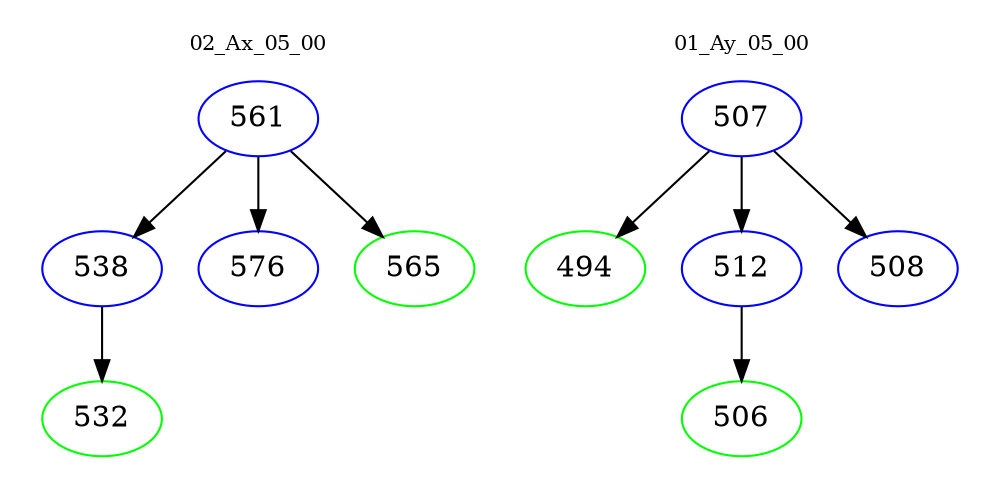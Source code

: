 digraph{
subgraph cluster_0 {
color = white
label = "02_Ax_05_00";
fontsize=10;
T0_561 [label="561", color="blue"]
T0_561 -> T0_538 [color="black"]
T0_538 [label="538", color="blue"]
T0_538 -> T0_532 [color="black"]
T0_532 [label="532", color="green"]
T0_561 -> T0_576 [color="black"]
T0_576 [label="576", color="blue"]
T0_561 -> T0_565 [color="black"]
T0_565 [label="565", color="green"]
}
subgraph cluster_1 {
color = white
label = "01_Ay_05_00";
fontsize=10;
T1_507 [label="507", color="blue"]
T1_507 -> T1_494 [color="black"]
T1_494 [label="494", color="green"]
T1_507 -> T1_512 [color="black"]
T1_512 [label="512", color="blue"]
T1_512 -> T1_506 [color="black"]
T1_506 [label="506", color="green"]
T1_507 -> T1_508 [color="black"]
T1_508 [label="508", color="blue"]
}
}
